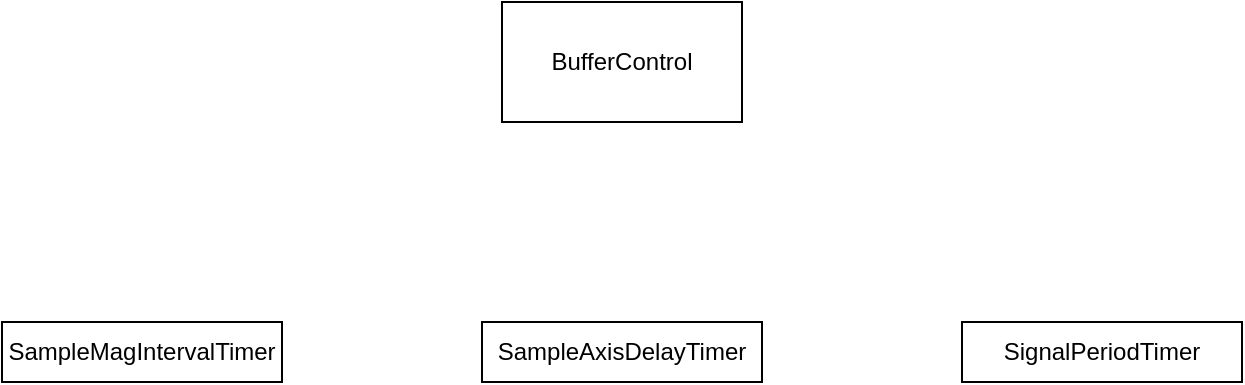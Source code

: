 <mxfile version="16.5.2" type="github">
  <diagram id="c6SIEI6ALqYYKnOjhYvD" name="Page-1">
    <mxGraphModel dx="1422" dy="820" grid="1" gridSize="10" guides="1" tooltips="1" connect="1" arrows="1" fold="1" page="1" pageScale="1" pageWidth="850" pageHeight="1100" math="0" shadow="0">
      <root>
        <mxCell id="0" />
        <mxCell id="1" parent="0" />
        <mxCell id="OWAue3CLm3Fr0hzVqL13-1" value="BufferControl" style="rounded=0;whiteSpace=wrap;html=1;" vertex="1" parent="1">
          <mxGeometry x="410" y="120" width="120" height="60" as="geometry" />
        </mxCell>
        <mxCell id="OWAue3CLm3Fr0hzVqL13-2" value="SampleAxisDelayTimer" style="rounded=0;whiteSpace=wrap;html=1;" vertex="1" parent="1">
          <mxGeometry x="400" y="280" width="140" height="30" as="geometry" />
        </mxCell>
        <mxCell id="OWAue3CLm3Fr0hzVqL13-3" value="SampleMagIntervalTimer" style="rounded=0;whiteSpace=wrap;html=1;" vertex="1" parent="1">
          <mxGeometry x="160" y="280" width="140" height="30" as="geometry" />
        </mxCell>
        <mxCell id="OWAue3CLm3Fr0hzVqL13-5" value="SignalPeriodTimer" style="rounded=0;whiteSpace=wrap;html=1;" vertex="1" parent="1">
          <mxGeometry x="640" y="280" width="140" height="30" as="geometry" />
        </mxCell>
      </root>
    </mxGraphModel>
  </diagram>
</mxfile>
